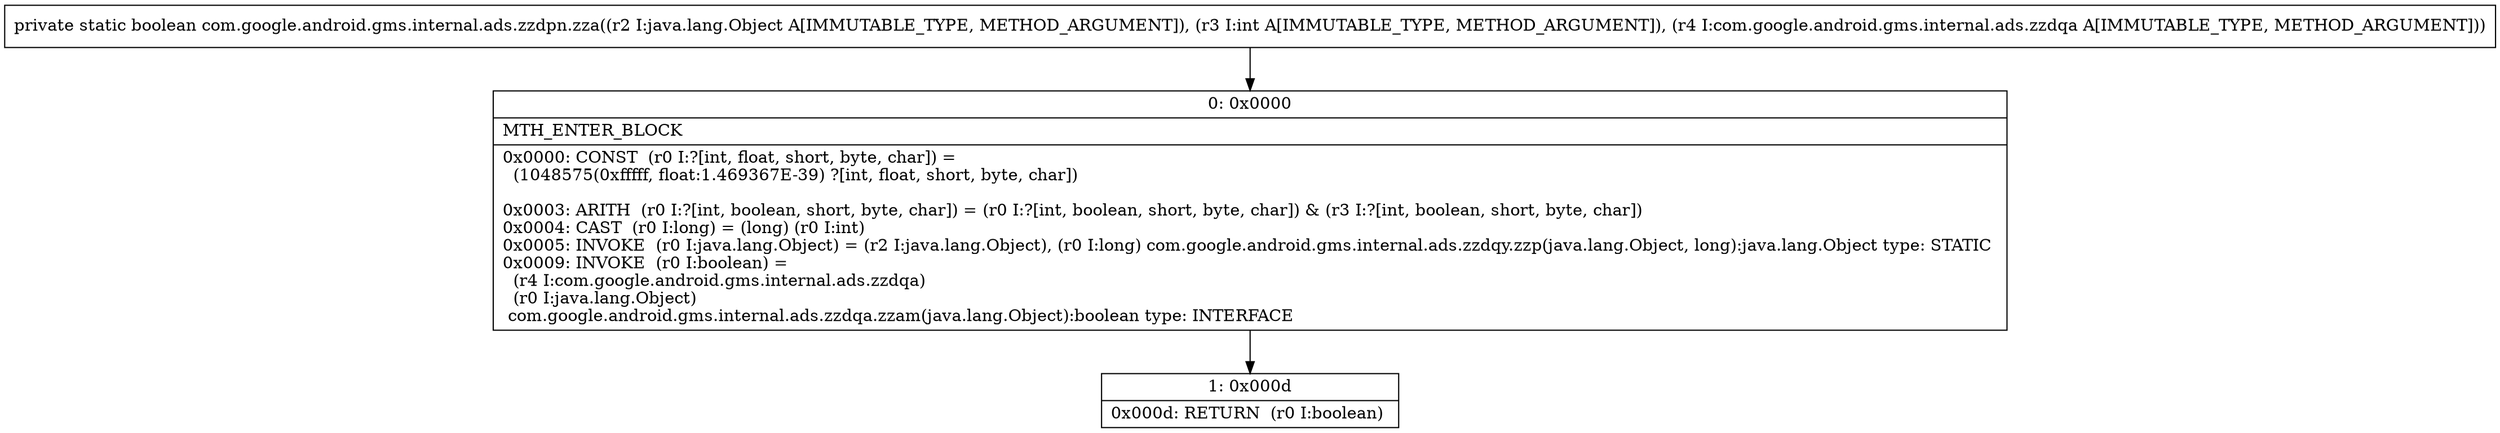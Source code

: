 digraph "CFG forcom.google.android.gms.internal.ads.zzdpn.zza(Ljava\/lang\/Object;ILcom\/google\/android\/gms\/internal\/ads\/zzdqa;)Z" {
Node_0 [shape=record,label="{0\:\ 0x0000|MTH_ENTER_BLOCK\l|0x0000: CONST  (r0 I:?[int, float, short, byte, char]) = \l  (1048575(0xfffff, float:1.469367E\-39) ?[int, float, short, byte, char])\l \l0x0003: ARITH  (r0 I:?[int, boolean, short, byte, char]) = (r0 I:?[int, boolean, short, byte, char]) & (r3 I:?[int, boolean, short, byte, char]) \l0x0004: CAST  (r0 I:long) = (long) (r0 I:int) \l0x0005: INVOKE  (r0 I:java.lang.Object) = (r2 I:java.lang.Object), (r0 I:long) com.google.android.gms.internal.ads.zzdqy.zzp(java.lang.Object, long):java.lang.Object type: STATIC \l0x0009: INVOKE  (r0 I:boolean) = \l  (r4 I:com.google.android.gms.internal.ads.zzdqa)\l  (r0 I:java.lang.Object)\l com.google.android.gms.internal.ads.zzdqa.zzam(java.lang.Object):boolean type: INTERFACE \l}"];
Node_1 [shape=record,label="{1\:\ 0x000d|0x000d: RETURN  (r0 I:boolean) \l}"];
MethodNode[shape=record,label="{private static boolean com.google.android.gms.internal.ads.zzdpn.zza((r2 I:java.lang.Object A[IMMUTABLE_TYPE, METHOD_ARGUMENT]), (r3 I:int A[IMMUTABLE_TYPE, METHOD_ARGUMENT]), (r4 I:com.google.android.gms.internal.ads.zzdqa A[IMMUTABLE_TYPE, METHOD_ARGUMENT])) }"];
MethodNode -> Node_0;
Node_0 -> Node_1;
}

